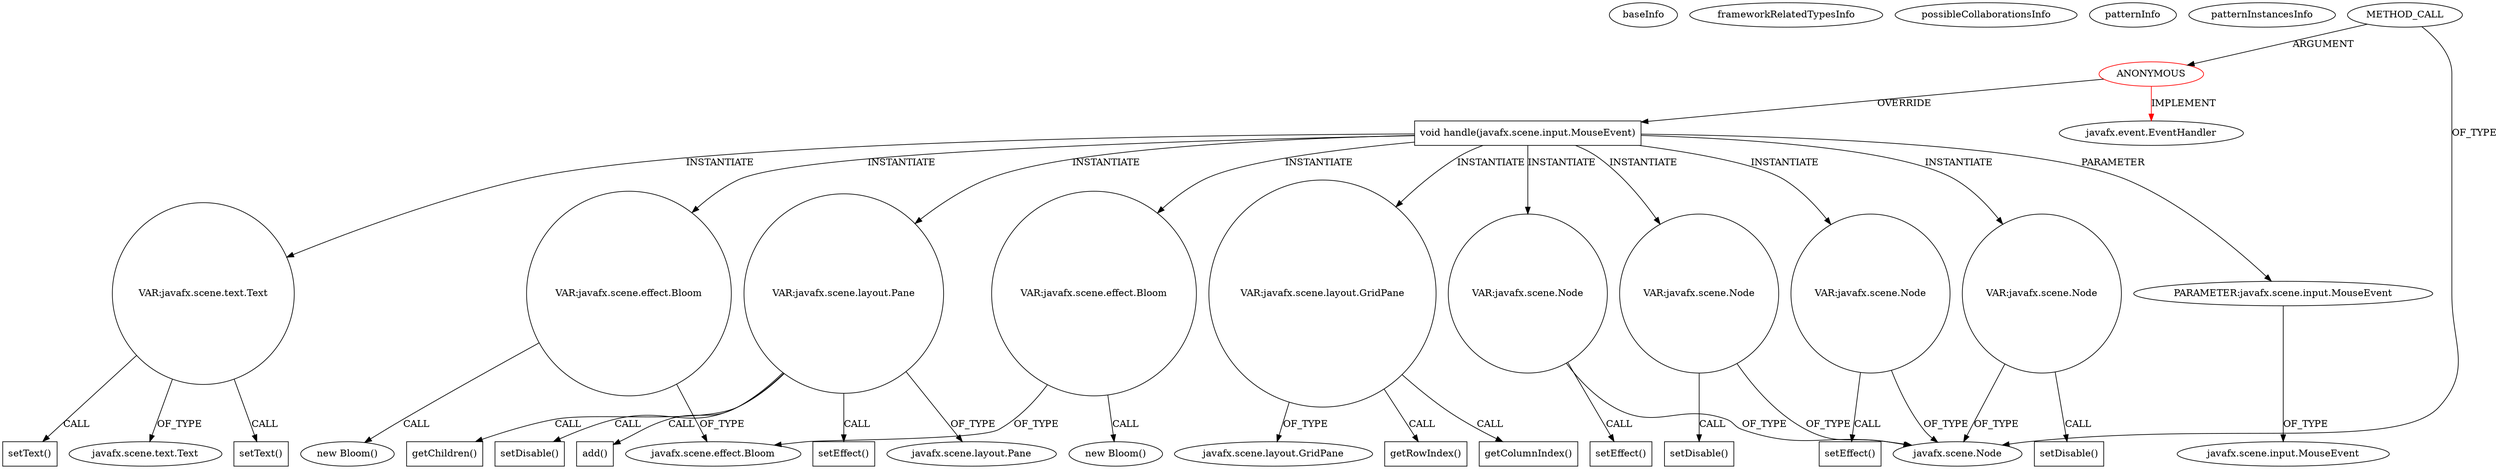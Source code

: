 digraph {
baseInfo[graphId=1529,category="pattern",isAnonymous=true,possibleRelation=false]
frameworkRelatedTypesInfo[0="javafx.event.EventHandler"]
possibleCollaborationsInfo[]
patternInfo[frequency=2.0,patternRootClient=0]
patternInstancesInfo[0="davelet-InternationalChess-JavaFX2~/davelet-InternationalChess-JavaFX2/InternationalChess-JavaFX2-master/src/cn/davelet/internationalchess/InternationalChess.java~void start(javafx.stage.Stage)~2370"]
22[label="new Bloom()",vertexType="CONSTRUCTOR_CALL",isFrameworkType=false]
23[label="VAR:javafx.scene.effect.Bloom",vertexType="VARIABLE_EXPRESION",isFrameworkType=false,shape=circle]
4[label="void handle(javafx.scene.input.MouseEvent)",vertexType="OVERRIDING_METHOD_DECLARATION",isFrameworkType=false,shape=box]
0[label="ANONYMOUS",vertexType="ROOT_ANONYMOUS_DECLARATION",isFrameworkType=false,color=red]
2[label="METHOD_CALL",vertexType="OUTSIDE_CALL",isFrameworkType=false]
17[label="VAR:javafx.scene.text.Text",vertexType="VARIABLE_EXPRESION",isFrameworkType=false,shape=circle]
12[label="VAR:javafx.scene.layout.Pane",vertexType="VARIABLE_EXPRESION",isFrameworkType=false,shape=circle]
16[label="add()",vertexType="INSIDE_CALL",isFrameworkType=false,shape=box]
21[label="setEffect()",vertexType="INSIDE_CALL",isFrameworkType=false,shape=box]
14[label="javafx.scene.layout.Pane",vertexType="FRAMEWORK_CLASS_TYPE",isFrameworkType=false]
19[label="javafx.scene.text.Text",vertexType="FRAMEWORK_CLASS_TYPE",isFrameworkType=false]
18[label="setText()",vertexType="INSIDE_CALL",isFrameworkType=false,shape=box]
28[label="setText()",vertexType="INSIDE_CALL",isFrameworkType=false,shape=box]
13[label="getChildren()",vertexType="INSIDE_CALL",isFrameworkType=false,shape=box]
3[label="javafx.scene.Node",vertexType="FRAMEWORK_CLASS_TYPE",isFrameworkType=false]
7[label="VAR:javafx.scene.layout.GridPane",vertexType="VARIABLE_EXPRESION",isFrameworkType=false,shape=circle]
11[label="getRowIndex()",vertexType="INSIDE_CALL",isFrameworkType=false,shape=box]
8[label="getColumnIndex()",vertexType="INSIDE_CALL",isFrameworkType=false,shape=box]
9[label="javafx.scene.layout.GridPane",vertexType="FRAMEWORK_CLASS_TYPE",isFrameworkType=false]
36[label="VAR:javafx.scene.effect.Bloom",vertexType="VARIABLE_EXPRESION",isFrameworkType=false,shape=circle]
26[label="setDisable()",vertexType="INSIDE_CALL",isFrameworkType=false,shape=box]
35[label="new Bloom()",vertexType="CONSTRUCTOR_CALL",isFrameworkType=false]
1[label="javafx.event.EventHandler",vertexType="FRAMEWORK_INTERFACE_TYPE",isFrameworkType=false]
24[label="javafx.scene.effect.Bloom",vertexType="FRAMEWORK_CLASS_TYPE",isFrameworkType=false]
32[label="VAR:javafx.scene.Node",vertexType="VARIABLE_EXPRESION",isFrameworkType=false,shape=circle]
33[label="setEffect()",vertexType="INSIDE_CALL",isFrameworkType=false,shape=box]
41[label="VAR:javafx.scene.Node",vertexType="VARIABLE_EXPRESION",isFrameworkType=false,shape=circle]
42[label="setEffect()",vertexType="INSIDE_CALL",isFrameworkType=false,shape=box]
5[label="PARAMETER:javafx.scene.input.MouseEvent",vertexType="PARAMETER_DECLARATION",isFrameworkType=false]
6[label="javafx.scene.input.MouseEvent",vertexType="FRAMEWORK_CLASS_TYPE",isFrameworkType=false]
29[label="VAR:javafx.scene.Node",vertexType="VARIABLE_EXPRESION",isFrameworkType=false,shape=circle]
30[label="setDisable()",vertexType="INSIDE_CALL",isFrameworkType=false,shape=box]
38[label="VAR:javafx.scene.Node",vertexType="VARIABLE_EXPRESION",isFrameworkType=false,shape=circle]
39[label="setDisable()",vertexType="INSIDE_CALL",isFrameworkType=false,shape=box]
32->3[label="OF_TYPE"]
41->3[label="OF_TYPE"]
12->26[label="CALL"]
4->36[label="INSTANTIATE"]
4->17[label="INSTANTIATE"]
0->1[label="IMPLEMENT",color=red]
4->32[label="INSTANTIATE"]
17->19[label="OF_TYPE"]
23->22[label="CALL"]
0->4[label="OVERRIDE"]
38->3[label="OF_TYPE"]
5->6[label="OF_TYPE"]
17->28[label="CALL"]
23->24[label="OF_TYPE"]
7->8[label="CALL"]
17->18[label="CALL"]
4->41[label="INSTANTIATE"]
2->3[label="OF_TYPE"]
32->33[label="CALL"]
38->39[label="CALL"]
4->29[label="INSTANTIATE"]
36->35[label="CALL"]
12->16[label="CALL"]
36->24[label="OF_TYPE"]
2->0[label="ARGUMENT"]
41->42[label="CALL"]
4->23[label="INSTANTIATE"]
4->38[label="INSTANTIATE"]
12->14[label="OF_TYPE"]
7->11[label="CALL"]
29->3[label="OF_TYPE"]
12->13[label="CALL"]
4->12[label="INSTANTIATE"]
4->7[label="INSTANTIATE"]
29->30[label="CALL"]
7->9[label="OF_TYPE"]
4->5[label="PARAMETER"]
12->21[label="CALL"]
}
